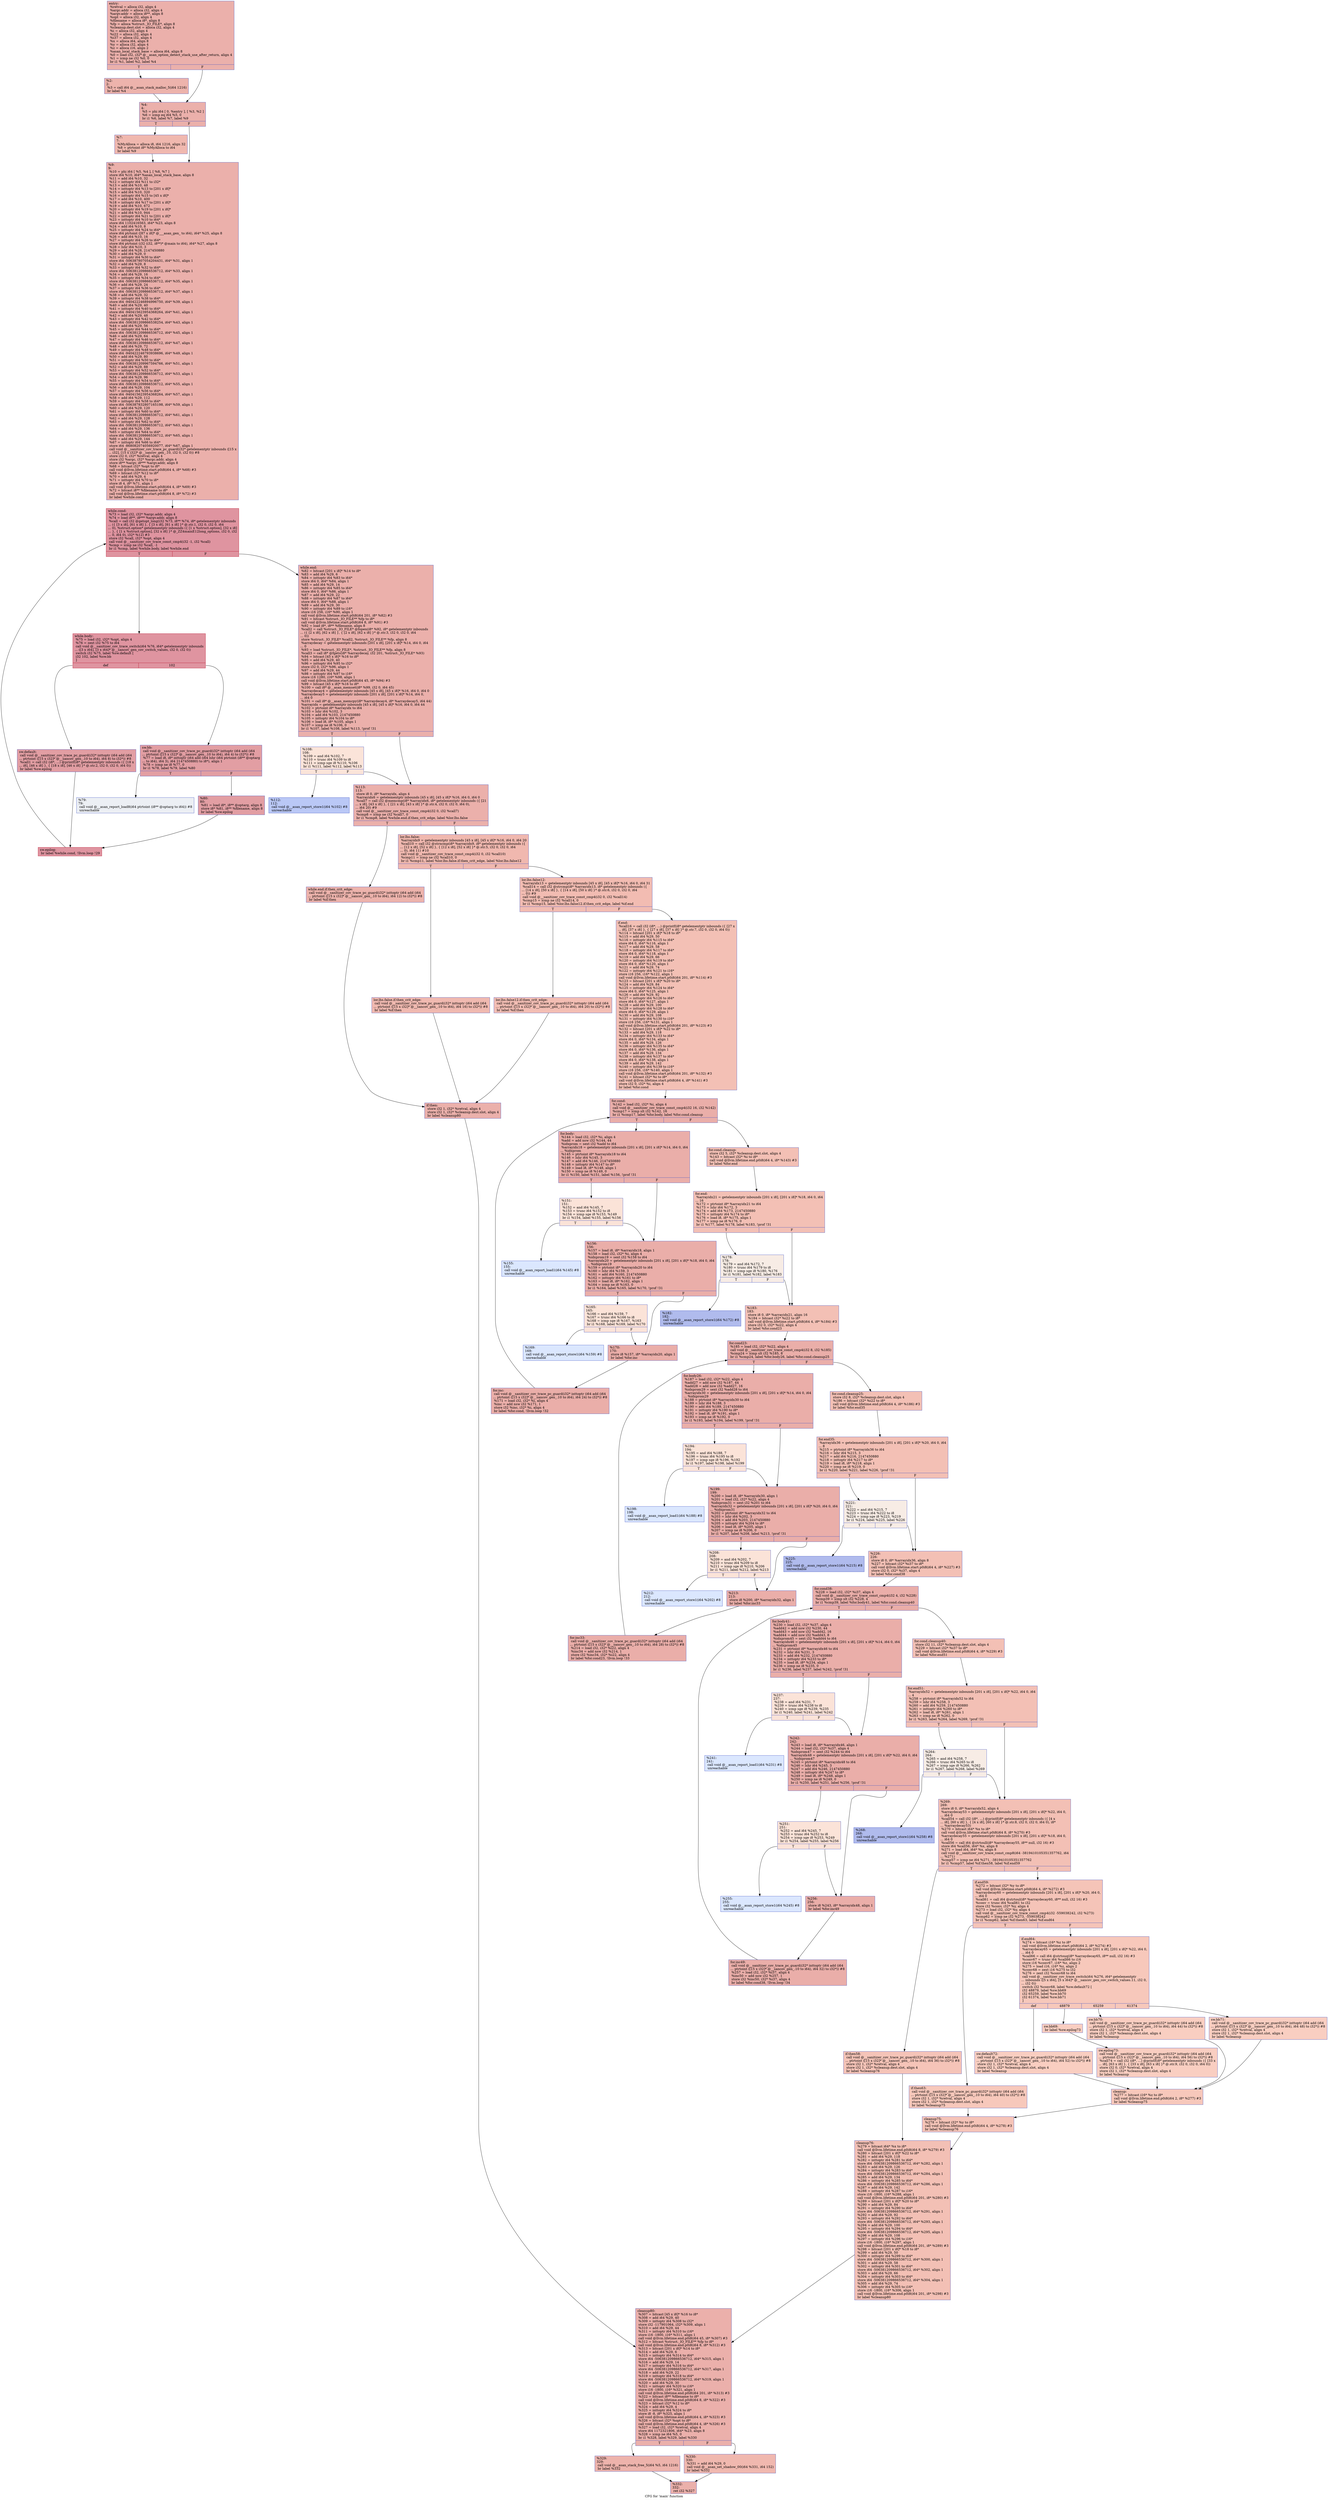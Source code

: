digraph "CFG for 'main' function" {
	label="CFG for 'main' function";

	Node0x559889391630 [shape=record,color="#3d50c3ff", style=filled, fillcolor="#d24b4070",label="{entry:\l  %retval = alloca i32, align 4\l  %argc.addr = alloca i32, align 4\l  %argv.addr = alloca i8**, align 8\l  %opt = alloca i32, align 4\l  %filename = alloca i8*, align 8\l  %fp = alloca %struct._IO_FILE*, align 8\l  %cleanup.dest.slot = alloca i32, align 4\l  %i = alloca i32, align 4\l  %i22 = alloca i32, align 4\l  %i37 = alloca i32, align 4\l  %x = alloca i64, align 8\l  %y = alloca i32, align 4\l  %z = alloca i16, align 2\l  %asan_local_stack_base = alloca i64, align 8\l  %0 = load i32, i32* @__asan_option_detect_stack_use_after_return, align 4\l  %1 = icmp ne i32 %0, 0\l  br i1 %1, label %2, label %4\l|{<s0>T|<s1>F}}"];
	Node0x559889391630:s0 -> Node0x5598893921f0;
	Node0x559889391630:s1 -> Node0x559889392240;
	Node0x5598893921f0 [shape=record,color="#3d50c3ff", style=filled, fillcolor="#d6524470",label="{%2:\l2:                                                \l  %3 = call i64 @__asan_stack_malloc_5(i64 1216)\l  br label %4\l}"];
	Node0x5598893921f0 -> Node0x559889392240;
	Node0x559889392240 [shape=record,color="#3d50c3ff", style=filled, fillcolor="#d24b4070",label="{%4:\l4:                                                \l  %5 = phi i64 [ 0, %entry ], [ %3, %2 ]\l  %6 = icmp eq i64 %5, 0\l  br i1 %6, label %7, label %9\l|{<s0>T|<s1>F}}"];
	Node0x559889392240:s0 -> Node0x559889392720;
	Node0x559889392240:s1 -> Node0x559889392770;
	Node0x559889392720 [shape=record,color="#3d50c3ff", style=filled, fillcolor="#dc5d4a70",label="{%7:\l7:                                                \l  %MyAlloca = alloca i8, i64 1216, align 32\l  %8 = ptrtoint i8* %MyAlloca to i64\l  br label %9\l}"];
	Node0x559889392720 -> Node0x559889392770;
	Node0x559889392770 [shape=record,color="#3d50c3ff", style=filled, fillcolor="#d24b4070",label="{%9:\l9:                                                \l  %10 = phi i64 [ %5, %4 ], [ %8, %7 ]\l  store i64 %10, i64* %asan_local_stack_base, align 8\l  %11 = add i64 %10, 32\l  %12 = inttoptr i64 %11 to i32*\l  %13 = add i64 %10, 48\l  %14 = inttoptr i64 %13 to [201 x i8]*\l  %15 = add i64 %10, 320\l  %16 = inttoptr i64 %15 to [45 x i8]*\l  %17 = add i64 %10, 400\l  %18 = inttoptr i64 %17 to [201 x i8]*\l  %19 = add i64 %10, 672\l  %20 = inttoptr i64 %19 to [201 x i8]*\l  %21 = add i64 %10, 944\l  %22 = inttoptr i64 %21 to [201 x i8]*\l  %23 = inttoptr i64 %10 to i64*\l  store i64 1102416563, i64* %23, align 8\l  %24 = add i64 %10, 8\l  %25 = inttoptr i64 %24 to i64*\l  store i64 ptrtoint ([87 x i8]* @___asan_gen_ to i64), i64* %25, align 8\l  %26 = add i64 %10, 16\l  %27 = inttoptr i64 %26 to i64*\l  store i64 ptrtoint (i32 (i32, i8**)* @main to i64), i64* %27, align 8\l  %28 = lshr i64 %10, 3\l  %29 = add i64 %28, 2147450880\l  %30 = add i64 %29, 0\l  %31 = inttoptr i64 %30 to i64*\l  store i64 -506387807054204431, i64* %31, align 1\l  %32 = add i64 %29, 8\l  %33 = inttoptr i64 %32 to i64*\l  store i64 -506381209866536712, i64* %33, align 1\l  %34 = add i64 %29, 16\l  %35 = inttoptr i64 %34 to i64*\l  store i64 -506381209866536712, i64* %35, align 1\l  %36 = add i64 %29, 24\l  %37 = inttoptr i64 %36 to i64*\l  store i64 -506381209866536712, i64* %37, align 1\l  %38 = add i64 %29, 32\l  %39 = inttoptr i64 %38 to i64*\l  store i64 -940422246894996750, i64* %39, align 1\l  %40 = add i64 %29, 40\l  %41 = inttoptr i64 %40 to i64*\l  store i64 -940415623954368264, i64* %41, align 1\l  %42 = add i64 %29, 48\l  %43 = inttoptr i64 %42 to i64*\l  store i64 -506381209866538254, i64* %43, align 1\l  %44 = add i64 %29, 56\l  %45 = inttoptr i64 %44 to i64*\l  store i64 -506381209866536712, i64* %45, align 1\l  %46 = add i64 %29, 64\l  %47 = inttoptr i64 %46 to i64*\l  store i64 -506381209866536712, i64* %47, align 1\l  %48 = add i64 %29, 72\l  %49 = inttoptr i64 %48 to i64*\l  store i64 -940422246793938696, i64* %49, align 1\l  %50 = add i64 %29, 80\l  %51 = inttoptr i64 %50 to i64*\l  store i64 -506381209967594766, i64* %51, align 1\l  %52 = add i64 %29, 88\l  %53 = inttoptr i64 %52 to i64*\l  store i64 -506381209866536712, i64* %53, align 1\l  %54 = add i64 %29, 96\l  %55 = inttoptr i64 %54 to i64*\l  store i64 -506381209866536712, i64* %55, align 1\l  %56 = add i64 %29, 104\l  %57 = inttoptr i64 %56 to i64*\l  store i64 -940415623954368264, i64* %57, align 1\l  %58 = add i64 %29, 112\l  %59 = inttoptr i64 %58 to i64*\l  store i64 -506387832807165198, i64* %59, align 1\l  %60 = add i64 %29, 120\l  %61 = inttoptr i64 %60 to i64*\l  store i64 -506381209866536712, i64* %61, align 1\l  %62 = add i64 %29, 128\l  %63 = inttoptr i64 %62 to i64*\l  store i64 -506381209866536712, i64* %63, align 1\l  %64 = add i64 %29, 136\l  %65 = inttoptr i64 %64 to i64*\l  store i64 -506381209866536712, i64* %65, align 1\l  %66 = add i64 %29, 144\l  %67 = inttoptr i64 %66 to i64*\l  store i64 -868082074056920077, i64* %67, align 1\l  call void @__sanitizer_cov_trace_pc_guard(i32* getelementptr inbounds ([15 x\l... i32], [15 x i32]* @__sancov_gen_.10, i32 0, i32 0)) #8\l  store i32 0, i32* %retval, align 4\l  store i32 %argc, i32* %argc.addr, align 4\l  store i8** %argv, i8*** %argv.addr, align 8\l  %68 = bitcast i32* %opt to i8*\l  call void @llvm.lifetime.start.p0i8(i64 4, i8* %68) #3\l  %69 = bitcast i32* %12 to i8*\l  %70 = add i64 %29, 4\l  %71 = inttoptr i64 %70 to i8*\l  store i8 4, i8* %71, align 1\l  call void @llvm.lifetime.start.p0i8(i64 4, i8* %69) #3\l  %72 = bitcast i8** %filename to i8*\l  call void @llvm.lifetime.start.p0i8(i64 8, i8* %72) #3\l  br label %while.cond\l}"];
	Node0x559889392770 -> Node0x559889397620;
	Node0x559889397620 [shape=record,color="#b70d28ff", style=filled, fillcolor="#b70d2870",label="{while.cond:                                       \l  %73 = load i32, i32* %argc.addr, align 4\l  %74 = load i8**, i8*** %argv.addr, align 8\l  %call = call i32 @getopt_long(i32 %73, i8** %74, i8* getelementptr inbounds\l... (\{ [3 x i8], [61 x i8] \}, \{ [3 x i8], [61 x i8] \}* @.str.1, i32 0, i32 0, i64\l... 0), %struct.option* getelementptr inbounds (\{ [1 x %struct.option], [32 x i8]\l... \}, \{ [1 x %struct.option], [32 x i8] \}* @_ZZ4mainE12long_options, i32 0, i32\l... 0, i64 0), i32* %12) #3\l  store i32 %call, i32* %opt, align 4\l  call void @__sanitizer_cov_trace_const_cmp4(i32 -1, i32 %call)\l  %cmp = icmp ne i32 %call, -1\l  br i1 %cmp, label %while.body, label %while.end\l|{<s0>T|<s1>F}}"];
	Node0x559889397620:s0 -> Node0x559889398820;
	Node0x559889397620:s1 -> Node0x5598893988d0;
	Node0x559889398820 [shape=record,color="#b70d28ff", style=filled, fillcolor="#b70d2870",label="{while.body:                                       \l  %75 = load i32, i32* %opt, align 4\l  %76 = zext i32 %75 to i64\l  call void @__sanitizer_cov_trace_switch(i64 %76, i64* getelementptr inbounds\l... ([3 x i64], [3 x i64]* @__sancov_gen_cov_switch_values, i32 0, i32 0))\l  switch i32 %75, label %sw.default [\l    i32 102, label %sw.bb\l  ]\l|{<s0>def|<s1>102}}"];
	Node0x559889398820:s0 -> Node0x559889398e60;
	Node0x559889398820:s1 -> Node0x559889398f10;
	Node0x559889398f10 [shape=record,color="#3d50c3ff", style=filled, fillcolor="#be242e70",label="{sw.bb:                                            \l  call void @__sanitizer_cov_trace_pc_guard(i32* inttoptr (i64 add (i64\l... ptrtoint ([15 x i32]* @__sancov_gen_.10 to i64), i64 4) to i32*)) #8\l  %77 = load i8, i8* inttoptr (i64 add (i64 lshr (i64 ptrtoint (i8** @optarg\l... to i64), i64 3), i64 2147450880) to i8*), align 1\l  %78 = icmp ne i8 %77, 0\l  br i1 %78, label %79, label %80\l|{<s0>T|<s1>F}}"];
	Node0x559889398f10:s0 -> Node0x559889399820;
	Node0x559889398f10:s1 -> Node0x5598893998b0;
	Node0x559889399820 [shape=record,color="#3d50c3ff", style=filled, fillcolor="#d4dbe670",label="{%79:\l79:                                               \l  call void @__asan_report_load8(i64 ptrtoint (i8** @optarg to i64)) #8\l  unreachable\l}"];
	Node0x5598893998b0 [shape=record,color="#3d50c3ff", style=filled, fillcolor="#be242e70",label="{%80:\l80:                                               \l  %81 = load i8*, i8** @optarg, align 8\l  store i8* %81, i8** %filename, align 8\l  br label %sw.epilog\l}"];
	Node0x5598893998b0 -> Node0x559889399d90;
	Node0x559889398e60 [shape=record,color="#3d50c3ff", style=filled, fillcolor="#be242e70",label="{sw.default:                                       \l  call void @__sanitizer_cov_trace_pc_guard(i32* inttoptr (i64 add (i64\l... ptrtoint ([15 x i32]* @__sancov_gen_.10 to i64), i64 8) to i32*)) #8\l  %call1 = call i32 (i8*, ...) @printf(i8* getelementptr inbounds (\{ [18 x\l... i8], [46 x i8] \}, \{ [18 x i8], [46 x i8] \}* @.str.2, i32 0, i32 0, i64 0))\l  br label %sw.epilog\l}"];
	Node0x559889398e60 -> Node0x559889399d90;
	Node0x559889399d90 [shape=record,color="#b70d28ff", style=filled, fillcolor="#b70d2870",label="{sw.epilog:                                        \l  br label %while.cond, !llvm.loop !29\l}"];
	Node0x559889399d90 -> Node0x559889397620;
	Node0x5598893988d0 [shape=record,color="#3d50c3ff", style=filled, fillcolor="#d24b4070",label="{while.end:                                        \l  %82 = bitcast [201 x i8]* %14 to i8*\l  %83 = add i64 %29, 6\l  %84 = inttoptr i64 %83 to i64*\l  store i64 0, i64* %84, align 1\l  %85 = add i64 %29, 14\l  %86 = inttoptr i64 %85 to i64*\l  store i64 0, i64* %86, align 1\l  %87 = add i64 %29, 22\l  %88 = inttoptr i64 %87 to i64*\l  store i64 0, i64* %88, align 1\l  %89 = add i64 %29, 30\l  %90 = inttoptr i64 %89 to i16*\l  store i16 256, i16* %90, align 1\l  call void @llvm.lifetime.start.p0i8(i64 201, i8* %82) #3\l  %91 = bitcast %struct._IO_FILE** %fp to i8*\l  call void @llvm.lifetime.start.p0i8(i64 8, i8* %91) #3\l  %92 = load i8*, i8** %filename, align 8\l  %call2 = call %struct._IO_FILE* @fopen(i8* %92, i8* getelementptr inbounds\l... (\{ [2 x i8], [62 x i8] \}, \{ [2 x i8], [62 x i8] \}* @.str.3, i32 0, i32 0, i64\l... 0))\l  store %struct._IO_FILE* %call2, %struct._IO_FILE** %fp, align 8\l  %arraydecay = getelementptr inbounds [201 x i8], [201 x i8]* %14, i64 0, i64\l... 0\l  %93 = load %struct._IO_FILE*, %struct._IO_FILE** %fp, align 8\l  %call3 = call i8* @fgets(i8* %arraydecay, i32 201, %struct._IO_FILE* %93)\l  %94 = bitcast [45 x i8]* %16 to i8*\l  %95 = add i64 %29, 40\l  %96 = inttoptr i64 %95 to i32*\l  store i32 0, i32* %96, align 1\l  %97 = add i64 %29, 44\l  %98 = inttoptr i64 %97 to i16*\l  store i16 1280, i16* %98, align 1\l  call void @llvm.lifetime.start.p0i8(i64 45, i8* %94) #3\l  %99 = bitcast [45 x i8]* %16 to i8*\l  %100 = call i8* @__asan_memset(i8* %99, i32 0, i64 45)\l  %arraydecay4 = getelementptr inbounds [45 x i8], [45 x i8]* %16, i64 0, i64 0\l  %arraydecay5 = getelementptr inbounds [201 x i8], [201 x i8]* %14, i64 0,\l... i64 0\l  %101 = call i8* @__asan_memcpy(i8* %arraydecay4, i8* %arraydecay5, i64 44)\l  %arrayidx = getelementptr inbounds [45 x i8], [45 x i8]* %16, i64 0, i64 44\l  %102 = ptrtoint i8* %arrayidx to i64\l  %103 = lshr i64 %102, 3\l  %104 = add i64 %103, 2147450880\l  %105 = inttoptr i64 %104 to i8*\l  %106 = load i8, i8* %105, align 1\l  %107 = icmp ne i8 %106, 0\l  br i1 %107, label %108, label %113, !prof !31\l|{<s0>T|<s1>F}}"];
	Node0x5598893988d0:s0 -> Node0x55988939c480;
	Node0x5598893988d0:s1 -> Node0x55988939c510;
	Node0x55988939c480 [shape=record,color="#3d50c3ff", style=filled, fillcolor="#f5c1a970",label="{%108:\l108:                                              \l  %109 = and i64 %102, 7\l  %110 = trunc i64 %109 to i8\l  %111 = icmp sge i8 %110, %106\l  br i1 %111, label %112, label %113\l|{<s0>T|<s1>F}}"];
	Node0x55988939c480:s0 -> Node0x55988939c910;
	Node0x55988939c480:s1 -> Node0x55988939c510;
	Node0x55988939c910 [shape=record,color="#3d50c3ff", style=filled, fillcolor="#6282ea70",label="{%112:\l112:                                              \l  call void @__asan_report_store1(i64 %102) #8\l  unreachable\l}"];
	Node0x55988939c510 [shape=record,color="#3d50c3ff", style=filled, fillcolor="#d24b4070",label="{%113:\l113:                                              \l  store i8 0, i8* %arrayidx, align 4\l  %arrayidx6 = getelementptr inbounds [45 x i8], [45 x i8]* %16, i64 0, i64 0\l  %call7 = call i32 @memcmp(i8* %arrayidx6, i8* getelementptr inbounds (\{ [21\l... x i8], [43 x i8] \}, \{ [21 x i8], [43 x i8] \}* @.str.4, i32 0, i32 0, i64 0),\l... i64 20) #9\l  call void @__sanitizer_cov_trace_const_cmp4(i32 0, i32 %call7)\l  %cmp8 = icmp ne i32 %call7, 0\l  br i1 %cmp8, label %while.end.if.then_crit_edge, label %lor.lhs.false\l|{<s0>T|<s1>F}}"];
	Node0x55988939c510:s0 -> Node0x55988939d330;
	Node0x55988939c510:s1 -> Node0x55988939d3e0;
	Node0x55988939d330 [shape=record,color="#3d50c3ff", style=filled, fillcolor="#d6524470",label="{while.end.if.then_crit_edge:                      \l  call void @__sanitizer_cov_trace_pc_guard(i32* inttoptr (i64 add (i64\l... ptrtoint ([15 x i32]* @__sancov_gen_.10 to i64), i64 12) to i32*)) #8\l  br label %if.then\l}"];
	Node0x55988939d330 -> Node0x55988939d6e0;
	Node0x55988939d3e0 [shape=record,color="#3d50c3ff", style=filled, fillcolor="#dc5d4a70",label="{lor.lhs.false:                                    \l  %arrayidx9 = getelementptr inbounds [45 x i8], [45 x i8]* %16, i64 0, i64 20\l  %call10 = call i32 @strncmp(i8* %arrayidx9, i8* getelementptr inbounds (\{\l... [12 x i8], [52 x i8] \}, \{ [12 x i8], [52 x i8] \}* @.str.5, i32 0, i32 0, i64\l... 0), i64 11) #10\l  call void @__sanitizer_cov_trace_const_cmp4(i32 0, i32 %call10)\l  %cmp11 = icmp ne i32 %call10, 0\l  br i1 %cmp11, label %lor.lhs.false.if.then_crit_edge, label %lor.lhs.false12\l|{<s0>T|<s1>F}}"];
	Node0x55988939d3e0:s0 -> Node0x55988939dcc0;
	Node0x55988939d3e0:s1 -> Node0x55988939ddb0;
	Node0x55988939dcc0 [shape=record,color="#3d50c3ff", style=filled, fillcolor="#de614d70",label="{lor.lhs.false.if.then_crit_edge:                  \l  call void @__sanitizer_cov_trace_pc_guard(i32* inttoptr (i64 add (i64\l... ptrtoint ([15 x i32]* @__sancov_gen_.10 to i64), i64 16) to i32*)) #8\l  br label %if.then\l}"];
	Node0x55988939dcc0 -> Node0x55988939d6e0;
	Node0x55988939ddb0 [shape=record,color="#3d50c3ff", style=filled, fillcolor="#e1675170",label="{lor.lhs.false12:                                  \l  %arrayidx13 = getelementptr inbounds [45 x i8], [45 x i8]* %16, i64 0, i64 31\l  %call14 = call i32 @strcmp(i8* %arrayidx13, i8* getelementptr inbounds (\{\l... [14 x i8], [50 x i8] \}, \{ [14 x i8], [50 x i8] \}* @.str.6, i32 0, i32 0, i64\l... 0)) #9\l  call void @__sanitizer_cov_trace_const_cmp4(i32 0, i32 %call14)\l  %cmp15 = icmp ne i32 %call14, 0\l  br i1 %cmp15, label %lor.lhs.false12.if.then_crit_edge, label %if.end\l|{<s0>T|<s1>F}}"];
	Node0x55988939ddb0:s0 -> Node0x55988939e6c0;
	Node0x55988939ddb0:s1 -> Node0x55988939e7b0;
	Node0x55988939e6c0 [shape=record,color="#3d50c3ff", style=filled, fillcolor="#e36c5570",label="{lor.lhs.false12.if.then_crit_edge:                \l  call void @__sanitizer_cov_trace_pc_guard(i32* inttoptr (i64 add (i64\l... ptrtoint ([15 x i32]* @__sancov_gen_.10 to i64), i64 20) to i32*)) #8\l  br label %if.then\l}"];
	Node0x55988939e6c0 -> Node0x55988939d6e0;
	Node0x55988939d6e0 [shape=record,color="#3d50c3ff", style=filled, fillcolor="#d24b4070",label="{if.then:                                          \l  store i32 1, i32* %retval, align 4\l  store i32 1, i32* %cleanup.dest.slot, align 4\l  br label %cleanup80\l}"];
	Node0x55988939d6e0 -> Node0x55988939f290;
	Node0x55988939e7b0 [shape=record,color="#3d50c3ff", style=filled, fillcolor="#e5705870",label="{if.end:                                           \l  %call16 = call i32 (i8*, ...) @printf(i8* getelementptr inbounds (\{ [27 x\l... i8], [37 x i8] \}, \{ [27 x i8], [37 x i8] \}* @.str.7, i32 0, i32 0, i64 0))\l  %114 = bitcast [201 x i8]* %18 to i8*\l  %115 = add i64 %29, 50\l  %116 = inttoptr i64 %115 to i64*\l  store i64 0, i64* %116, align 1\l  %117 = add i64 %29, 58\l  %118 = inttoptr i64 %117 to i64*\l  store i64 0, i64* %118, align 1\l  %119 = add i64 %29, 66\l  %120 = inttoptr i64 %119 to i64*\l  store i64 0, i64* %120, align 1\l  %121 = add i64 %29, 74\l  %122 = inttoptr i64 %121 to i16*\l  store i16 256, i16* %122, align 1\l  call void @llvm.lifetime.start.p0i8(i64 201, i8* %114) #3\l  %123 = bitcast [201 x i8]* %20 to i8*\l  %124 = add i64 %29, 84\l  %125 = inttoptr i64 %124 to i64*\l  store i64 0, i64* %125, align 1\l  %126 = add i64 %29, 92\l  %127 = inttoptr i64 %126 to i64*\l  store i64 0, i64* %127, align 1\l  %128 = add i64 %29, 100\l  %129 = inttoptr i64 %128 to i64*\l  store i64 0, i64* %129, align 1\l  %130 = add i64 %29, 108\l  %131 = inttoptr i64 %130 to i16*\l  store i16 256, i16* %131, align 1\l  call void @llvm.lifetime.start.p0i8(i64 201, i8* %123) #3\l  %132 = bitcast [201 x i8]* %22 to i8*\l  %133 = add i64 %29, 118\l  %134 = inttoptr i64 %133 to i64*\l  store i64 0, i64* %134, align 1\l  %135 = add i64 %29, 126\l  %136 = inttoptr i64 %135 to i64*\l  store i64 0, i64* %136, align 1\l  %137 = add i64 %29, 134\l  %138 = inttoptr i64 %137 to i64*\l  store i64 0, i64* %138, align 1\l  %139 = add i64 %29, 142\l  %140 = inttoptr i64 %139 to i16*\l  store i16 256, i16* %140, align 1\l  call void @llvm.lifetime.start.p0i8(i64 201, i8* %132) #3\l  %141 = bitcast i32* %i to i8*\l  call void @llvm.lifetime.start.p0i8(i64 4, i8* %141) #3\l  store i32 0, i32* %i, align 4\l  br label %for.cond\l}"];
	Node0x55988939e7b0 -> Node0x5598893a2520;
	Node0x5598893a2520 [shape=record,color="#3d50c3ff", style=filled, fillcolor="#d0473d70",label="{for.cond:                                         \l  %142 = load i32, i32* %i, align 4\l  call void @__sanitizer_cov_trace_const_cmp4(i32 16, i32 %142)\l  %cmp17 = icmp slt i32 %142, 16\l  br i1 %cmp17, label %for.body, label %for.cond.cleanup\l|{<s0>T|<s1>F}}"];
	Node0x5598893a2520:s0 -> Node0x5598893a2850;
	Node0x5598893a2520:s1 -> Node0x5598893a28a0;
	Node0x5598893a28a0 [shape=record,color="#3d50c3ff", style=filled, fillcolor="#e5705870",label="{for.cond.cleanup:                                 \l  store i32 5, i32* %cleanup.dest.slot, align 4\l  %143 = bitcast i32* %i to i8*\l  call void @llvm.lifetime.end.p0i8(i64 4, i8* %143) #3\l  br label %for.end\l}"];
	Node0x5598893a28a0 -> Node0x5598893a2dd0;
	Node0x5598893a2850 [shape=record,color="#3d50c3ff", style=filled, fillcolor="#d0473d70",label="{for.body:                                         \l  %144 = load i32, i32* %i, align 4\l  %add = add nsw i32 %144, 44\l  %idxprom = sext i32 %add to i64\l  %arrayidx18 = getelementptr inbounds [201 x i8], [201 x i8]* %14, i64 0, i64\l... %idxprom\l  %145 = ptrtoint i8* %arrayidx18 to i64\l  %146 = lshr i64 %145, 3\l  %147 = add i64 %146, 2147450880\l  %148 = inttoptr i64 %147 to i8*\l  %149 = load i8, i8* %148, align 1\l  %150 = icmp ne i8 %149, 0\l  br i1 %150, label %151, label %156, !prof !31\l|{<s0>T|<s1>F}}"];
	Node0x5598893a2850:s0 -> Node0x5598893a3460;
	Node0x5598893a2850:s1 -> Node0x5598893a34f0;
	Node0x5598893a3460 [shape=record,color="#3d50c3ff", style=filled, fillcolor="#f6bfa670",label="{%151:\l151:                                              \l  %152 = and i64 %145, 7\l  %153 = trunc i64 %152 to i8\l  %154 = icmp sge i8 %153, %149\l  br i1 %154, label %155, label %156\l|{<s0>T|<s1>F}}"];
	Node0x5598893a3460:s0 -> Node0x5598893a3dd0;
	Node0x5598893a3460:s1 -> Node0x5598893a34f0;
	Node0x5598893a3dd0 [shape=record,color="#3d50c3ff", style=filled, fillcolor="#aec9fc70",label="{%155:\l155:                                              \l  call void @__asan_report_load1(i64 %145) #8\l  unreachable\l}"];
	Node0x5598893a34f0 [shape=record,color="#3d50c3ff", style=filled, fillcolor="#d0473d70",label="{%156:\l156:                                              \l  %157 = load i8, i8* %arrayidx18, align 1\l  %158 = load i32, i32* %i, align 4\l  %idxprom19 = sext i32 %158 to i64\l  %arrayidx20 = getelementptr inbounds [201 x i8], [201 x i8]* %18, i64 0, i64\l... %idxprom19\l  %159 = ptrtoint i8* %arrayidx20 to i64\l  %160 = lshr i64 %159, 3\l  %161 = add i64 %160, 2147450880\l  %162 = inttoptr i64 %161 to i8*\l  %163 = load i8, i8* %162, align 1\l  %164 = icmp ne i8 %163, 0\l  br i1 %164, label %165, label %170, !prof !31\l|{<s0>T|<s1>F}}"];
	Node0x5598893a34f0:s0 -> Node0x5598893a46d0;
	Node0x5598893a34f0:s1 -> Node0x5598893a4720;
	Node0x5598893a46d0 [shape=record,color="#3d50c3ff", style=filled, fillcolor="#f6bfa670",label="{%165:\l165:                                              \l  %166 = and i64 %159, 7\l  %167 = trunc i64 %166 to i8\l  %168 = icmp sge i8 %167, %163\l  br i1 %168, label %169, label %170\l|{<s0>T|<s1>F}}"];
	Node0x5598893a46d0:s0 -> Node0x5598893a49b0;
	Node0x5598893a46d0:s1 -> Node0x5598893a4720;
	Node0x5598893a49b0 [shape=record,color="#3d50c3ff", style=filled, fillcolor="#aec9fc70",label="{%169:\l169:                                              \l  call void @__asan_report_store1(i64 %159) #8\l  unreachable\l}"];
	Node0x5598893a4720 [shape=record,color="#3d50c3ff", style=filled, fillcolor="#d0473d70",label="{%170:\l170:                                              \l  store i8 %157, i8* %arrayidx20, align 1\l  br label %for.inc\l}"];
	Node0x5598893a4720 -> Node0x5598893a4d00;
	Node0x5598893a4d00 [shape=record,color="#3d50c3ff", style=filled, fillcolor="#d0473d70",label="{for.inc:                                          \l  call void @__sanitizer_cov_trace_pc_guard(i32* inttoptr (i64 add (i64\l... ptrtoint ([15 x i32]* @__sancov_gen_.10 to i64), i64 24) to i32*)) #8\l  %171 = load i32, i32* %i, align 4\l  %inc = add nsw i32 %171, 1\l  store i32 %inc, i32* %i, align 4\l  br label %for.cond, !llvm.loop !32\l}"];
	Node0x5598893a4d00 -> Node0x5598893a2520;
	Node0x5598893a2dd0 [shape=record,color="#3d50c3ff", style=filled, fillcolor="#e5705870",label="{for.end:                                          \l  %arrayidx21 = getelementptr inbounds [201 x i8], [201 x i8]* %18, i64 0, i64\l... 16\l  %172 = ptrtoint i8* %arrayidx21 to i64\l  %173 = lshr i64 %172, 3\l  %174 = add i64 %173, 2147450880\l  %175 = inttoptr i64 %174 to i8*\l  %176 = load i8, i8* %175, align 1\l  %177 = icmp ne i8 %176, 0\l  br i1 %177, label %178, label %183, !prof !31\l|{<s0>T|<s1>F}}"];
	Node0x5598893a2dd0:s0 -> Node0x5598893a5620;
	Node0x5598893a2dd0:s1 -> Node0x5598893a56b0;
	Node0x5598893a5620 [shape=record,color="#3d50c3ff", style=filled, fillcolor="#ecd3c570",label="{%178:\l178:                                              \l  %179 = and i64 %172, 7\l  %180 = trunc i64 %179 to i8\l  %181 = icmp sge i8 %180, %176\l  br i1 %181, label %182, label %183\l|{<s0>T|<s1>F}}"];
	Node0x5598893a5620:s0 -> Node0x5598893a5980;
	Node0x5598893a5620:s1 -> Node0x5598893a56b0;
	Node0x5598893a5980 [shape=record,color="#3d50c3ff", style=filled, fillcolor="#4c66d670",label="{%182:\l182:                                              \l  call void @__asan_report_store1(i64 %172) #8\l  unreachable\l}"];
	Node0x5598893a56b0 [shape=record,color="#3d50c3ff", style=filled, fillcolor="#e5705870",label="{%183:\l183:                                              \l  store i8 0, i8* %arrayidx21, align 16\l  %184 = bitcast i32* %i22 to i8*\l  call void @llvm.lifetime.start.p0i8(i64 4, i8* %184) #3\l  store i32 0, i32* %i22, align 4\l  br label %for.cond23\l}"];
	Node0x5598893a56b0 -> Node0x5598893a5ee0;
	Node0x5598893a5ee0 [shape=record,color="#3d50c3ff", style=filled, fillcolor="#d0473d70",label="{for.cond23:                                       \l  %185 = load i32, i32* %i22, align 4\l  call void @__sanitizer_cov_trace_const_cmp4(i32 8, i32 %185)\l  %cmp24 = icmp slt i32 %185, 8\l  br i1 %cmp24, label %for.body26, label %for.cond.cleanup25\l|{<s0>T|<s1>F}}"];
	Node0x5598893a5ee0:s0 -> Node0x5598893a6210;
	Node0x5598893a5ee0:s1 -> Node0x5598893a6260;
	Node0x5598893a6260 [shape=record,color="#3d50c3ff", style=filled, fillcolor="#e5705870",label="{for.cond.cleanup25:                               \l  store i32 8, i32* %cleanup.dest.slot, align 4\l  %186 = bitcast i32* %i22 to i8*\l  call void @llvm.lifetime.end.p0i8(i64 4, i8* %186) #3\l  br label %for.end35\l}"];
	Node0x5598893a6260 -> Node0x5598893a66a0;
	Node0x5598893a6210 [shape=record,color="#3d50c3ff", style=filled, fillcolor="#d0473d70",label="{for.body26:                                       \l  %187 = load i32, i32* %i22, align 4\l  %add27 = add nsw i32 %187, 44\l  %add28 = add nsw i32 %add27, 16\l  %idxprom29 = sext i32 %add28 to i64\l  %arrayidx30 = getelementptr inbounds [201 x i8], [201 x i8]* %14, i64 0, i64\l... %idxprom29\l  %188 = ptrtoint i8* %arrayidx30 to i64\l  %189 = lshr i64 %188, 3\l  %190 = add i64 %189, 2147450880\l  %191 = inttoptr i64 %190 to i8*\l  %192 = load i8, i8* %191, align 1\l  %193 = icmp ne i8 %192, 0\l  br i1 %193, label %194, label %199, !prof !31\l|{<s0>T|<s1>F}}"];
	Node0x5598893a6210:s0 -> Node0x5598893a6d20;
	Node0x5598893a6210:s1 -> Node0x5598893a6d70;
	Node0x5598893a6d20 [shape=record,color="#3d50c3ff", style=filled, fillcolor="#f6bfa670",label="{%194:\l194:                                              \l  %195 = and i64 %188, 7\l  %196 = trunc i64 %195 to i8\l  %197 = icmp sge i8 %196, %192\l  br i1 %197, label %198, label %199\l|{<s0>T|<s1>F}}"];
	Node0x5598893a6d20:s0 -> Node0x5598893a7000;
	Node0x5598893a6d20:s1 -> Node0x5598893a6d70;
	Node0x5598893a7000 [shape=record,color="#3d50c3ff", style=filled, fillcolor="#aec9fc70",label="{%198:\l198:                                              \l  call void @__asan_report_load1(i64 %188) #8\l  unreachable\l}"];
	Node0x5598893a6d70 [shape=record,color="#3d50c3ff", style=filled, fillcolor="#d0473d70",label="{%199:\l199:                                              \l  %200 = load i8, i8* %arrayidx30, align 1\l  %201 = load i32, i32* %i22, align 4\l  %idxprom31 = sext i32 %201 to i64\l  %arrayidx32 = getelementptr inbounds [201 x i8], [201 x i8]* %20, i64 0, i64\l... %idxprom31\l  %202 = ptrtoint i8* %arrayidx32 to i64\l  %203 = lshr i64 %202, 3\l  %204 = add i64 %203, 2147450880\l  %205 = inttoptr i64 %204 to i8*\l  %206 = load i8, i8* %205, align 1\l  %207 = icmp ne i8 %206, 0\l  br i1 %207, label %208, label %213, !prof !31\l|{<s0>T|<s1>F}}"];
	Node0x5598893a6d70:s0 -> Node0x5598893a77f0;
	Node0x5598893a6d70:s1 -> Node0x5598893a7840;
	Node0x5598893a77f0 [shape=record,color="#3d50c3ff", style=filled, fillcolor="#f6bfa670",label="{%208:\l208:                                              \l  %209 = and i64 %202, 7\l  %210 = trunc i64 %209 to i8\l  %211 = icmp sge i8 %210, %206\l  br i1 %211, label %212, label %213\l|{<s0>T|<s1>F}}"];
	Node0x5598893a77f0:s0 -> Node0x5598893a7ad0;
	Node0x5598893a77f0:s1 -> Node0x5598893a7840;
	Node0x5598893a7ad0 [shape=record,color="#3d50c3ff", style=filled, fillcolor="#aec9fc70",label="{%212:\l212:                                              \l  call void @__asan_report_store1(i64 %202) #8\l  unreachable\l}"];
	Node0x5598893a7840 [shape=record,color="#3d50c3ff", style=filled, fillcolor="#d0473d70",label="{%213:\l213:                                              \l  store i8 %200, i8* %arrayidx32, align 1\l  br label %for.inc33\l}"];
	Node0x5598893a7840 -> Node0x5598893a7e20;
	Node0x5598893a7e20 [shape=record,color="#3d50c3ff", style=filled, fillcolor="#d0473d70",label="{for.inc33:                                        \l  call void @__sanitizer_cov_trace_pc_guard(i32* inttoptr (i64 add (i64\l... ptrtoint ([15 x i32]* @__sancov_gen_.10 to i64), i64 28) to i32*)) #8\l  %214 = load i32, i32* %i22, align 4\l  %inc34 = add nsw i32 %214, 1\l  store i32 %inc34, i32* %i22, align 4\l  br label %for.cond23, !llvm.loop !33\l}"];
	Node0x5598893a7e20 -> Node0x5598893a5ee0;
	Node0x5598893a66a0 [shape=record,color="#3d50c3ff", style=filled, fillcolor="#e5705870",label="{for.end35:                                        \l  %arrayidx36 = getelementptr inbounds [201 x i8], [201 x i8]* %20, i64 0, i64\l... 8\l  %215 = ptrtoint i8* %arrayidx36 to i64\l  %216 = lshr i64 %215, 3\l  %217 = add i64 %216, 2147450880\l  %218 = inttoptr i64 %217 to i8*\l  %219 = load i8, i8* %218, align 1\l  %220 = icmp ne i8 %219, 0\l  br i1 %220, label %221, label %226, !prof !31\l|{<s0>T|<s1>F}}"];
	Node0x5598893a66a0:s0 -> Node0x5598893a86f0;
	Node0x5598893a66a0:s1 -> Node0x5598893a8780;
	Node0x5598893a86f0 [shape=record,color="#3d50c3ff", style=filled, fillcolor="#ecd3c570",label="{%221:\l221:                                              \l  %222 = and i64 %215, 7\l  %223 = trunc i64 %222 to i8\l  %224 = icmp sge i8 %223, %219\l  br i1 %224, label %225, label %226\l|{<s0>T|<s1>F}}"];
	Node0x5598893a86f0:s0 -> Node0x5598893a8a50;
	Node0x5598893a86f0:s1 -> Node0x5598893a8780;
	Node0x5598893a8a50 [shape=record,color="#3d50c3ff", style=filled, fillcolor="#4c66d670",label="{%225:\l225:                                              \l  call void @__asan_report_store1(i64 %215) #8\l  unreachable\l}"];
	Node0x5598893a8780 [shape=record,color="#3d50c3ff", style=filled, fillcolor="#e5705870",label="{%226:\l226:                                              \l  store i8 0, i8* %arrayidx36, align 8\l  %227 = bitcast i32* %i37 to i8*\l  call void @llvm.lifetime.start.p0i8(i64 4, i8* %227) #3\l  store i32 0, i32* %i37, align 4\l  br label %for.cond38\l}"];
	Node0x5598893a8780 -> Node0x5598893a8fe0;
	Node0x5598893a8fe0 [shape=record,color="#3d50c3ff", style=filled, fillcolor="#d0473d70",label="{for.cond38:                                       \l  %228 = load i32, i32* %i37, align 4\l  call void @__sanitizer_cov_trace_const_cmp4(i32 4, i32 %228)\l  %cmp39 = icmp slt i32 %228, 4\l  br i1 %cmp39, label %for.body41, label %for.cond.cleanup40\l|{<s0>T|<s1>F}}"];
	Node0x5598893a8fe0:s0 -> Node0x5598893a9310;
	Node0x5598893a8fe0:s1 -> Node0x5598893a9360;
	Node0x5598893a9360 [shape=record,color="#3d50c3ff", style=filled, fillcolor="#e5705870",label="{for.cond.cleanup40:                               \l  store i32 11, i32* %cleanup.dest.slot, align 4\l  %229 = bitcast i32* %i37 to i8*\l  call void @llvm.lifetime.end.p0i8(i64 4, i8* %229) #3\l  br label %for.end51\l}"];
	Node0x5598893a9360 -> Node0x5598893a97d0;
	Node0x5598893a9310 [shape=record,color="#3d50c3ff", style=filled, fillcolor="#d0473d70",label="{for.body41:                                       \l  %230 = load i32, i32* %i37, align 4\l  %add42 = add nsw i32 %230, 44\l  %add43 = add nsw i32 %add42, 16\l  %add44 = add nsw i32 %add43, 8\l  %idxprom45 = sext i32 %add44 to i64\l  %arrayidx46 = getelementptr inbounds [201 x i8], [201 x i8]* %14, i64 0, i64\l... %idxprom45\l  %231 = ptrtoint i8* %arrayidx46 to i64\l  %232 = lshr i64 %231, 3\l  %233 = add i64 %232, 2147450880\l  %234 = inttoptr i64 %233 to i8*\l  %235 = load i8, i8* %234, align 1\l  %236 = icmp ne i8 %235, 0\l  br i1 %236, label %237, label %242, !prof !31\l|{<s0>T|<s1>F}}"];
	Node0x5598893a9310:s0 -> Node0x5598893a9f00;
	Node0x5598893a9310:s1 -> Node0x5598893a9f50;
	Node0x5598893a9f00 [shape=record,color="#3d50c3ff", style=filled, fillcolor="#f6bfa670",label="{%237:\l237:                                              \l  %238 = and i64 %231, 7\l  %239 = trunc i64 %238 to i8\l  %240 = icmp sge i8 %239, %235\l  br i1 %240, label %241, label %242\l|{<s0>T|<s1>F}}"];
	Node0x5598893a9f00:s0 -> Node0x5598893aa1e0;
	Node0x5598893a9f00:s1 -> Node0x5598893a9f50;
	Node0x5598893aa1e0 [shape=record,color="#3d50c3ff", style=filled, fillcolor="#aec9fc70",label="{%241:\l241:                                              \l  call void @__asan_report_load1(i64 %231) #8\l  unreachable\l}"];
	Node0x5598893a9f50 [shape=record,color="#3d50c3ff", style=filled, fillcolor="#d0473d70",label="{%242:\l242:                                              \l  %243 = load i8, i8* %arrayidx46, align 1\l  %244 = load i32, i32* %i37, align 4\l  %idxprom47 = sext i32 %244 to i64\l  %arrayidx48 = getelementptr inbounds [201 x i8], [201 x i8]* %22, i64 0, i64\l... %idxprom47\l  %245 = ptrtoint i8* %arrayidx48 to i64\l  %246 = lshr i64 %245, 3\l  %247 = add i64 %246, 2147450880\l  %248 = inttoptr i64 %247 to i8*\l  %249 = load i8, i8* %248, align 1\l  %250 = icmp ne i8 %249, 0\l  br i1 %250, label %251, label %256, !prof !31\l|{<s0>T|<s1>F}}"];
	Node0x5598893a9f50:s0 -> Node0x5598893aa9d0;
	Node0x5598893a9f50:s1 -> Node0x5598893aaa20;
	Node0x5598893aa9d0 [shape=record,color="#3d50c3ff", style=filled, fillcolor="#f6bfa670",label="{%251:\l251:                                              \l  %252 = and i64 %245, 7\l  %253 = trunc i64 %252 to i8\l  %254 = icmp sge i8 %253, %249\l  br i1 %254, label %255, label %256\l|{<s0>T|<s1>F}}"];
	Node0x5598893aa9d0:s0 -> Node0x5598893aacb0;
	Node0x5598893aa9d0:s1 -> Node0x5598893aaa20;
	Node0x5598893aacb0 [shape=record,color="#3d50c3ff", style=filled, fillcolor="#aec9fc70",label="{%255:\l255:                                              \l  call void @__asan_report_store1(i64 %245) #8\l  unreachable\l}"];
	Node0x5598893aaa20 [shape=record,color="#3d50c3ff", style=filled, fillcolor="#d0473d70",label="{%256:\l256:                                              \l  store i8 %243, i8* %arrayidx48, align 1\l  br label %for.inc49\l}"];
	Node0x5598893aaa20 -> Node0x5598893a1120;
	Node0x5598893a1120 [shape=record,color="#3d50c3ff", style=filled, fillcolor="#d0473d70",label="{for.inc49:                                        \l  call void @__sanitizer_cov_trace_pc_guard(i32* inttoptr (i64 add (i64\l... ptrtoint ([15 x i32]* @__sancov_gen_.10 to i64), i64 32) to i32*)) #8\l  %257 = load i32, i32* %i37, align 4\l  %inc50 = add nsw i32 %257, 1\l  store i32 %inc50, i32* %i37, align 4\l  br label %for.cond38, !llvm.loop !34\l}"];
	Node0x5598893a1120 -> Node0x5598893a8fe0;
	Node0x5598893a97d0 [shape=record,color="#3d50c3ff", style=filled, fillcolor="#e5705870",label="{for.end51:                                        \l  %arrayidx52 = getelementptr inbounds [201 x i8], [201 x i8]* %22, i64 0, i64\l... 4\l  %258 = ptrtoint i8* %arrayidx52 to i64\l  %259 = lshr i64 %258, 3\l  %260 = add i64 %259, 2147450880\l  %261 = inttoptr i64 %260 to i8*\l  %262 = load i8, i8* %261, align 1\l  %263 = icmp ne i8 %262, 0\l  br i1 %263, label %264, label %269, !prof !31\l|{<s0>T|<s1>F}}"];
	Node0x5598893a97d0:s0 -> Node0x5598893ac0f0;
	Node0x5598893a97d0:s1 -> Node0x5598893ac180;
	Node0x5598893ac0f0 [shape=record,color="#3d50c3ff", style=filled, fillcolor="#ecd3c570",label="{%264:\l264:                                              \l  %265 = and i64 %258, 7\l  %266 = trunc i64 %265 to i8\l  %267 = icmp sge i8 %266, %262\l  br i1 %267, label %268, label %269\l|{<s0>T|<s1>F}}"];
	Node0x5598893ac0f0:s0 -> Node0x5598893ac450;
	Node0x5598893ac0f0:s1 -> Node0x5598893ac180;
	Node0x5598893ac450 [shape=record,color="#3d50c3ff", style=filled, fillcolor="#4c66d670",label="{%268:\l268:                                              \l  call void @__asan_report_store1(i64 %258) #8\l  unreachable\l}"];
	Node0x5598893ac180 [shape=record,color="#3d50c3ff", style=filled, fillcolor="#e5705870",label="{%269:\l269:                                              \l  store i8 0, i8* %arrayidx52, align 4\l  %arraydecay53 = getelementptr inbounds [201 x i8], [201 x i8]* %22, i64 0,\l... i64 0\l  %call54 = call i32 (i8*, ...) @printf(i8* getelementptr inbounds (\{ [4 x\l... i8], [60 x i8] \}, \{ [4 x i8], [60 x i8] \}* @.str.8, i32 0, i32 0, i64 0), i8*\l... %arraydecay53)\l  %270 = bitcast i64* %x to i8*\l  call void @llvm.lifetime.start.p0i8(i64 8, i8* %270) #3\l  %arraydecay55 = getelementptr inbounds [201 x i8], [201 x i8]* %18, i64 0,\l... i64 0\l  %call56 = call i64 @strtoull(i8* %arraydecay55, i8** null, i32 16) #3\l  store i64 %call56, i64* %x, align 8\l  %271 = load i64, i64* %x, align 8\l  call void @__sanitizer_cov_trace_const_cmp8(i64 -3819410105351357762, i64\l... %271)\l  %cmp57 = icmp ne i64 %271, -3819410105351357762\l  br i1 %cmp57, label %if.then58, label %if.end59\l|{<s0>T|<s1>F}}"];
	Node0x5598893ac180:s0 -> Node0x55988939ec70;
	Node0x5598893ac180:s1 -> Node0x55988939ed20;
	Node0x55988939ec70 [shape=record,color="#3d50c3ff", style=filled, fillcolor="#e97a5f70",label="{if.then58:                                        \l  call void @__sanitizer_cov_trace_pc_guard(i32* inttoptr (i64 add (i64\l... ptrtoint ([15 x i32]* @__sancov_gen_.10 to i64), i64 36) to i32*)) #8\l  store i32 1, i32* %retval, align 4\l  store i32 1, i32* %cleanup.dest.slot, align 4\l  br label %cleanup76\l}"];
	Node0x55988939ec70 -> Node0x5598893979c0;
	Node0x55988939ed20 [shape=record,color="#3d50c3ff", style=filled, fillcolor="#e97a5f70",label="{if.end59:                                         \l  %272 = bitcast i32* %y to i8*\l  call void @llvm.lifetime.start.p0i8(i64 4, i8* %272) #3\l  %arraydecay60 = getelementptr inbounds [201 x i8], [201 x i8]* %20, i64 0,\l... i64 0\l  %call61 = call i64 @strtoul(i8* %arraydecay60, i8** null, i32 16) #3\l  %conv = trunc i64 %call61 to i32\l  store i32 %conv, i32* %y, align 4\l  %273 = load i32, i32* %y, align 4\l  call void @__sanitizer_cov_trace_const_cmp4(i32 -559038242, i32 %273)\l  %cmp62 = icmp ne i32 %273, -559038242\l  br i1 %cmp62, label %if.then63, label %if.end64\l|{<s0>T|<s1>F}}"];
	Node0x55988939ed20:s0 -> Node0x559889398370;
	Node0x55988939ed20:s1 -> Node0x559889398420;
	Node0x559889398370 [shape=record,color="#3d50c3ff", style=filled, fillcolor="#ed836670",label="{if.then63:                                        \l  call void @__sanitizer_cov_trace_pc_guard(i32* inttoptr (i64 add (i64\l... ptrtoint ([15 x i32]* @__sancov_gen_.10 to i64), i64 40) to i32*)) #8\l  store i32 1, i32* %retval, align 4\l  store i32 1, i32* %cleanup.dest.slot, align 4\l  br label %cleanup75\l}"];
	Node0x559889398370 -> Node0x5598893afc40;
	Node0x559889398420 [shape=record,color="#3d50c3ff", style=filled, fillcolor="#ed836670",label="{if.end64:                                         \l  %274 = bitcast i16* %z to i8*\l  call void @llvm.lifetime.start.p0i8(i64 2, i8* %274) #3\l  %arraydecay65 = getelementptr inbounds [201 x i8], [201 x i8]* %22, i64 0,\l... i64 0\l  %call66 = call i64 @strtouq(i8* %arraydecay65, i8** null, i32 16) #3\l  %conv67 = trunc i64 %call66 to i16\l  store i16 %conv67, i16* %z, align 2\l  %275 = load i16, i16* %z, align 2\l  %conv68 = zext i16 %275 to i32\l  %276 = zext i32 %conv68 to i64\l  call void @__sanitizer_cov_trace_switch(i64 %276, i64* getelementptr\l... inbounds ([5 x i64], [5 x i64]* @__sancov_gen_cov_switch_values.11, i32 0,\l... i32 0))\l  switch i32 %conv68, label %sw.default72 [\l    i32 48879, label %sw.bb69\l    i32 65259, label %sw.bb70\l    i32 61374, label %sw.bb71\l  ]\l|{<s0>def|<s1>48879|<s2>65259|<s3>61374}}"];
	Node0x559889398420:s0 -> Node0x5598893b0690;
	Node0x559889398420:s1 -> Node0x5598893b0740;
	Node0x559889398420:s2 -> Node0x5598893b07f0;
	Node0x559889398420:s3 -> Node0x5598893b08d0;
	Node0x5598893b0740 [shape=record,color="#3d50c3ff", style=filled, fillcolor="#f2907270",label="{sw.bb69:                                          \l  br label %sw.epilog73\l}"];
	Node0x5598893b0740 -> Node0x5598893b09f0;
	Node0x5598893b07f0 [shape=record,color="#3d50c3ff", style=filled, fillcolor="#f2907270",label="{sw.bb70:                                          \l  call void @__sanitizer_cov_trace_pc_guard(i32* inttoptr (i64 add (i64\l... ptrtoint ([15 x i32]* @__sancov_gen_.10 to i64), i64 44) to i32*)) #8\l  store i32 1, i32* %retval, align 4\l  store i32 1, i32* %cleanup.dest.slot, align 4\l  br label %cleanup\l}"];
	Node0x5598893b07f0 -> Node0x5598893b1610;
	Node0x5598893b08d0 [shape=record,color="#3d50c3ff", style=filled, fillcolor="#f2907270",label="{sw.bb71:                                          \l  call void @__sanitizer_cov_trace_pc_guard(i32* inttoptr (i64 add (i64\l... ptrtoint ([15 x i32]* @__sancov_gen_.10 to i64), i64 48) to i32*)) #8\l  store i32 1, i32* %retval, align 4\l  store i32 1, i32* %cleanup.dest.slot, align 4\l  br label %cleanup\l}"];
	Node0x5598893b08d0 -> Node0x5598893b1610;
	Node0x5598893b0690 [shape=record,color="#3d50c3ff", style=filled, fillcolor="#f2907270",label="{sw.default72:                                     \l  call void @__sanitizer_cov_trace_pc_guard(i32* inttoptr (i64 add (i64\l... ptrtoint ([15 x i32]* @__sancov_gen_.10 to i64), i64 52) to i32*)) #8\l  store i32 1, i32* %retval, align 4\l  store i32 1, i32* %cleanup.dest.slot, align 4\l  br label %cleanup\l}"];
	Node0x5598893b0690 -> Node0x5598893b1610;
	Node0x5598893b09f0 [shape=record,color="#3d50c3ff", style=filled, fillcolor="#f2907270",label="{sw.epilog73:                                      \l  call void @__sanitizer_cov_trace_pc_guard(i32* inttoptr (i64 add (i64\l... ptrtoint ([15 x i32]* @__sancov_gen_.10 to i64), i64 56) to i32*)) #8\l  %call74 = call i32 (i8*, ...) @printf(i8* getelementptr inbounds (\{ [33 x\l... i8], [63 x i8] \}, \{ [33 x i8], [63 x i8] \}* @.str.9, i32 0, i32 0, i64 0))\l  store i32 0, i32* %retval, align 4\l  store i32 1, i32* %cleanup.dest.slot, align 4\l  br label %cleanup\l}"];
	Node0x5598893b09f0 -> Node0x5598893b1610;
	Node0x5598893b1610 [shape=record,color="#3d50c3ff", style=filled, fillcolor="#ed836670",label="{cleanup:                                          \l  %277 = bitcast i16* %z to i8*\l  call void @llvm.lifetime.end.p0i8(i64 2, i8* %277) #3\l  br label %cleanup75\l}"];
	Node0x5598893b1610 -> Node0x5598893afc40;
	Node0x5598893afc40 [shape=record,color="#3d50c3ff", style=filled, fillcolor="#e97a5f70",label="{cleanup75:                                        \l  %278 = bitcast i32* %y to i8*\l  call void @llvm.lifetime.end.p0i8(i64 4, i8* %278) #3\l  br label %cleanup76\l}"];
	Node0x5598893afc40 -> Node0x5598893979c0;
	Node0x5598893979c0 [shape=record,color="#3d50c3ff", style=filled, fillcolor="#e5705870",label="{cleanup76:                                        \l  %279 = bitcast i64* %x to i8*\l  call void @llvm.lifetime.end.p0i8(i64 8, i8* %279) #3\l  %280 = bitcast [201 x i8]* %22 to i8*\l  %281 = add i64 %29, 118\l  %282 = inttoptr i64 %281 to i64*\l  store i64 -506381209866536712, i64* %282, align 1\l  %283 = add i64 %29, 126\l  %284 = inttoptr i64 %283 to i64*\l  store i64 -506381209866536712, i64* %284, align 1\l  %285 = add i64 %29, 134\l  %286 = inttoptr i64 %285 to i64*\l  store i64 -506381209866536712, i64* %286, align 1\l  %287 = add i64 %29, 142\l  %288 = inttoptr i64 %287 to i16*\l  store i16 -1800, i16* %288, align 1\l  call void @llvm.lifetime.end.p0i8(i64 201, i8* %280) #3\l  %289 = bitcast [201 x i8]* %20 to i8*\l  %290 = add i64 %29, 84\l  %291 = inttoptr i64 %290 to i64*\l  store i64 -506381209866536712, i64* %291, align 1\l  %292 = add i64 %29, 92\l  %293 = inttoptr i64 %292 to i64*\l  store i64 -506381209866536712, i64* %293, align 1\l  %294 = add i64 %29, 100\l  %295 = inttoptr i64 %294 to i64*\l  store i64 -506381209866536712, i64* %295, align 1\l  %296 = add i64 %29, 108\l  %297 = inttoptr i64 %296 to i16*\l  store i16 -1800, i16* %297, align 1\l  call void @llvm.lifetime.end.p0i8(i64 201, i8* %289) #3\l  %298 = bitcast [201 x i8]* %18 to i8*\l  %299 = add i64 %29, 50\l  %300 = inttoptr i64 %299 to i64*\l  store i64 -506381209866536712, i64* %300, align 1\l  %301 = add i64 %29, 58\l  %302 = inttoptr i64 %301 to i64*\l  store i64 -506381209866536712, i64* %302, align 1\l  %303 = add i64 %29, 66\l  %304 = inttoptr i64 %303 to i64*\l  store i64 -506381209866536712, i64* %304, align 1\l  %305 = add i64 %29, 74\l  %306 = inttoptr i64 %305 to i16*\l  store i16 -1800, i16* %306, align 1\l  call void @llvm.lifetime.end.p0i8(i64 201, i8* %298) #3\l  br label %cleanup80\l}"];
	Node0x5598893979c0 -> Node0x55988939f290;
	Node0x55988939f290 [shape=record,color="#3d50c3ff", style=filled, fillcolor="#d24b4070",label="{cleanup80:                                        \l  %307 = bitcast [45 x i8]* %16 to i8*\l  %308 = add i64 %29, 40\l  %309 = inttoptr i64 %308 to i32*\l  store i32 -117901064, i32* %309, align 1\l  %310 = add i64 %29, 44\l  %311 = inttoptr i64 %310 to i16*\l  store i16 -1800, i16* %311, align 1\l  call void @llvm.lifetime.end.p0i8(i64 45, i8* %307) #3\l  %312 = bitcast %struct._IO_FILE** %fp to i8*\l  call void @llvm.lifetime.end.p0i8(i64 8, i8* %312) #3\l  %313 = bitcast [201 x i8]* %14 to i8*\l  %314 = add i64 %29, 6\l  %315 = inttoptr i64 %314 to i64*\l  store i64 -506381209866536712, i64* %315, align 1\l  %316 = add i64 %29, 14\l  %317 = inttoptr i64 %316 to i64*\l  store i64 -506381209866536712, i64* %317, align 1\l  %318 = add i64 %29, 22\l  %319 = inttoptr i64 %318 to i64*\l  store i64 -506381209866536712, i64* %319, align 1\l  %320 = add i64 %29, 30\l  %321 = inttoptr i64 %320 to i16*\l  store i16 -1800, i16* %321, align 1\l  call void @llvm.lifetime.end.p0i8(i64 201, i8* %313) #3\l  %322 = bitcast i8** %filename to i8*\l  call void @llvm.lifetime.end.p0i8(i64 8, i8* %322) #3\l  %323 = bitcast i32* %12 to i8*\l  %324 = add i64 %29, 4\l  %325 = inttoptr i64 %324 to i8*\l  store i8 -8, i8* %325, align 1\l  call void @llvm.lifetime.end.p0i8(i64 4, i8* %323) #3\l  %326 = bitcast i32* %opt to i8*\l  call void @llvm.lifetime.end.p0i8(i64 4, i8* %326) #3\l  %327 = load i32, i32* %retval, align 4\l  store i64 1172321806, i64* %23, align 8\l  %328 = icmp ne i64 %5, 0\l  br i1 %328, label %329, label %330\l|{<s0>T|<s1>F}}"];
	Node0x55988939f290:s0 -> Node0x5598893b5670;
	Node0x55988939f290:s1 -> Node0x5598893b5700;
	Node0x5598893b5670 [shape=record,color="#3d50c3ff", style=filled, fillcolor="#d6524470",label="{%329:\l329:                                              \l  call void @__asan_stack_free_5(i64 %5, i64 1216)\l  br label %332\l}"];
	Node0x5598893b5670 -> Node0x5598893b5a40;
	Node0x5598893b5700 [shape=record,color="#3d50c3ff", style=filled, fillcolor="#dc5d4a70",label="{%330:\l330:                                              \l  %331 = add i64 %29, 0\l  call void @__asan_set_shadow_00(i64 %331, i64 152)\l  br label %332\l}"];
	Node0x5598893b5700 -> Node0x5598893b5a40;
	Node0x5598893b5a40 [shape=record,color="#3d50c3ff", style=filled, fillcolor="#d24b4070",label="{%332:\l332:                                              \l  ret i32 %327\l}"];
}
